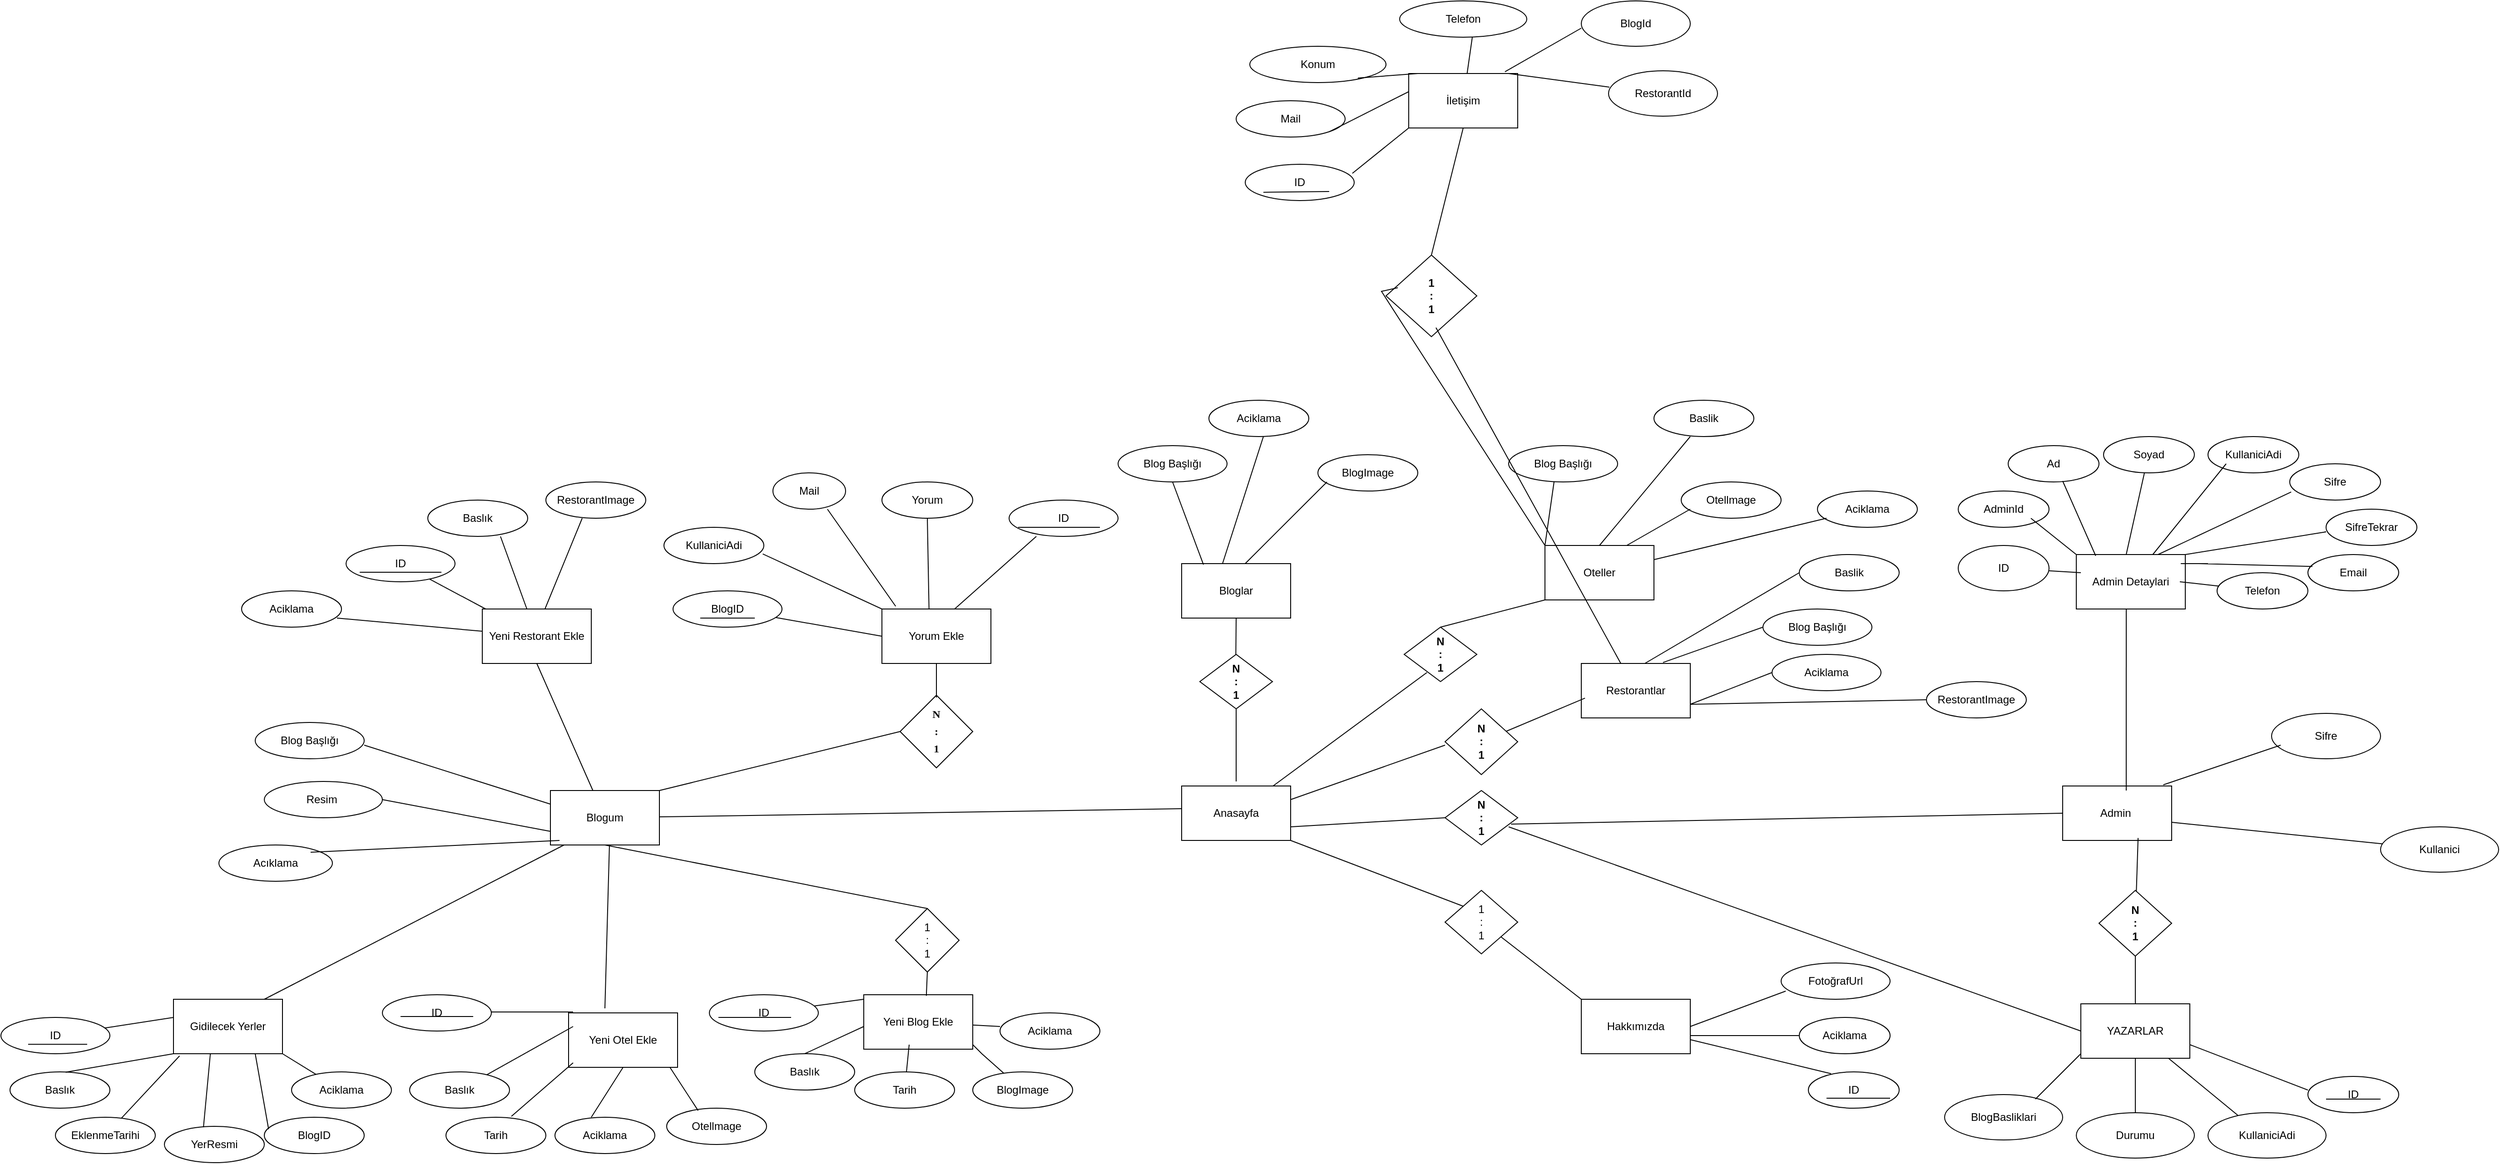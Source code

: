 <mxfile version="26.2.12">
  <diagram name="Sayfa -1" id="IdhkXDMyeTe5kVPvRwIX">
    <mxGraphModel dx="3834" dy="1612" grid="1" gridSize="10" guides="1" tooltips="1" connect="1" arrows="1" fold="1" page="1" pageScale="1" pageWidth="1169" pageHeight="827" math="0" shadow="0">
      <root>
        <mxCell id="0" />
        <mxCell id="1" parent="0" />
        <mxCell id="m_xGNnF6uDj1g4Gdo5ad-1" value="Admin&amp;nbsp;" style="rounded=0;whiteSpace=wrap;html=1;" parent="1" vertex="1">
          <mxGeometry x="710" y="325" width="120" height="60" as="geometry" />
        </mxCell>
        <mxCell id="m_xGNnF6uDj1g4Gdo5ad-2" value="Yorum Ekle" style="rounded=0;whiteSpace=wrap;html=1;" parent="1" vertex="1">
          <mxGeometry x="-590" y="130" width="120" height="60" as="geometry" />
        </mxCell>
        <mxCell id="m_xGNnF6uDj1g4Gdo5ad-3" value="Bloglar" style="rounded=0;whiteSpace=wrap;html=1;" parent="1" vertex="1">
          <mxGeometry x="-260" y="80" width="120" height="60" as="geometry" />
        </mxCell>
        <mxCell id="m_xGNnF6uDj1g4Gdo5ad-20" value="" style="rhombus;whiteSpace=wrap;html=1;" parent="1" vertex="1">
          <mxGeometry x="-570" y="225" width="80" height="80" as="geometry" />
        </mxCell>
        <mxCell id="m_xGNnF6uDj1g4Gdo5ad-26" value="Yeni Blog Ekle" style="rounded=0;whiteSpace=wrap;html=1;" parent="1" vertex="1">
          <mxGeometry x="-610" y="555" width="120" height="60" as="geometry" />
        </mxCell>
        <mxCell id="m_xGNnF6uDj1g4Gdo5ad-29" value="Blog Başlığı" style="ellipse;whiteSpace=wrap;html=1;" parent="1" vertex="1">
          <mxGeometry x="-1280" y="255" width="120" height="40" as="geometry" />
        </mxCell>
        <mxCell id="m_xGNnF6uDj1g4Gdo5ad-31" value="Acıklama" style="ellipse;whiteSpace=wrap;html=1;" parent="1" vertex="1">
          <mxGeometry x="-1320" y="390" width="125" height="40" as="geometry" />
        </mxCell>
        <mxCell id="m_xGNnF6uDj1g4Gdo5ad-33" value="Resim&amp;nbsp;" style="ellipse;whiteSpace=wrap;html=1;" parent="1" vertex="1">
          <mxGeometry x="-1270" y="320" width="130" height="40" as="geometry" />
        </mxCell>
        <mxCell id="0UvnZyFb8oUxnmahLqyt-3" value="" style="endArrow=none;html=1;rounded=0;exitX=1;exitY=0.5;exitDx=0;exitDy=0;entryX=0;entryY=0.75;entryDx=0;entryDy=0;" parent="1" source="m_xGNnF6uDj1g4Gdo5ad-33" target="m_xGNnF6uDj1g4Gdo5ad-7" edge="1">
          <mxGeometry width="50" height="50" relative="1" as="geometry">
            <mxPoint x="-530" y="460" as="sourcePoint" />
            <mxPoint x="-480" y="410" as="targetPoint" />
          </mxGeometry>
        </mxCell>
        <mxCell id="wYC-VRTO9Pugz2cMBFK1-7" value="" style="endArrow=none;html=1;rounded=0;entryX=0;entryY=0;entryDx=0;entryDy=0;" parent="1" target="m_xGNnF6uDj1g4Gdo5ad-15" edge="1">
          <mxGeometry width="50" height="50" relative="1" as="geometry">
            <mxPoint x="90" y="490" as="sourcePoint" />
            <mxPoint x="10" y="350" as="targetPoint" />
          </mxGeometry>
        </mxCell>
        <mxCell id="wYC-VRTO9Pugz2cMBFK1-18" value="&lt;div style=&quot;line-height: 160%;&quot;&gt;&lt;b&gt;N&lt;/b&gt;&lt;div&gt;&lt;b&gt;:&lt;/b&gt;&lt;/div&gt;&lt;div&gt;&lt;b&gt;1&lt;/b&gt;&lt;/div&gt;&lt;/div&gt;" style="text;strokeColor=none;align=center;fillColor=none;html=1;verticalAlign=middle;whiteSpace=wrap;rounded=0;fontFamily=Times New Roman;" parent="1" vertex="1">
          <mxGeometry x="-565" y="227.5" width="70" height="75" as="geometry" />
        </mxCell>
        <mxCell id="wYC-VRTO9Pugz2cMBFK1-25" value="Aciklama" style="ellipse;whiteSpace=wrap;html=1;" parent="1" vertex="1">
          <mxGeometry x="420" y="580" width="100" height="40" as="geometry" />
        </mxCell>
        <mxCell id="wYC-VRTO9Pugz2cMBFK1-26" value="FotoğrafUrl" style="ellipse;whiteSpace=wrap;html=1;" parent="1" vertex="1">
          <mxGeometry x="400" y="520" width="120" height="40" as="geometry" />
        </mxCell>
        <mxCell id="wYC-VRTO9Pugz2cMBFK1-27" value="" style="endArrow=none;html=1;rounded=0;exitX=1;exitY=0.5;exitDx=0;exitDy=0;entryX=0.042;entryY=0.775;entryDx=0;entryDy=0;entryPerimeter=0;" parent="1" source="m_xGNnF6uDj1g4Gdo5ad-15" target="wYC-VRTO9Pugz2cMBFK1-26" edge="1">
          <mxGeometry width="50" height="50" relative="1" as="geometry">
            <mxPoint x="295" y="600" as="sourcePoint" />
            <mxPoint x="330" y="560" as="targetPoint" />
          </mxGeometry>
        </mxCell>
        <mxCell id="wYC-VRTO9Pugz2cMBFK1-30" value="KullaniciAdi" style="ellipse;whiteSpace=wrap;html=1;" parent="1" vertex="1">
          <mxGeometry x="-830" y="40" width="110" height="40" as="geometry" />
        </mxCell>
        <mxCell id="wYC-VRTO9Pugz2cMBFK1-31" value="Mail" style="ellipse;whiteSpace=wrap;html=1;" parent="1" vertex="1">
          <mxGeometry x="-710" y="-20" width="80" height="40" as="geometry" />
        </mxCell>
        <mxCell id="wYC-VRTO9Pugz2cMBFK1-32" value="Yorum" style="ellipse;whiteSpace=wrap;html=1;" parent="1" vertex="1">
          <mxGeometry x="-590" y="-10" width="100" height="40" as="geometry" />
        </mxCell>
        <mxCell id="wYC-VRTO9Pugz2cMBFK1-37" value="BlogID" style="ellipse;whiteSpace=wrap;html=1;" parent="1" vertex="1">
          <mxGeometry x="-820" y="110" width="120" height="40" as="geometry" />
        </mxCell>
        <mxCell id="wYC-VRTO9Pugz2cMBFK1-42" value="ID" style="ellipse;whiteSpace=wrap;html=1;" parent="1" vertex="1">
          <mxGeometry x="430" y="640" width="100" height="40" as="geometry" />
        </mxCell>
        <mxCell id="wYC-VRTO9Pugz2cMBFK1-44" value="" style="endArrow=none;html=1;rounded=0;exitX=0.25;exitY=0.05;exitDx=0;exitDy=0;exitPerimeter=0;" parent="1" source="m_xGNnF6uDj1g4Gdo5ad-15" edge="1">
          <mxGeometry width="50" height="50" relative="1" as="geometry">
            <mxPoint x="200" y="660" as="sourcePoint" />
            <mxPoint x="250" y="610" as="targetPoint" />
          </mxGeometry>
        </mxCell>
        <mxCell id="wYC-VRTO9Pugz2cMBFK1-45" value="" style="endArrow=none;html=1;rounded=0;" parent="1" source="wYC-VRTO9Pugz2cMBFK1-25" edge="1">
          <mxGeometry width="50" height="50" relative="1" as="geometry">
            <mxPoint x="220" y="660" as="sourcePoint" />
            <mxPoint x="260" y="600" as="targetPoint" />
            <Array as="points">
              <mxPoint x="260" y="600" />
              <mxPoint x="250" y="600" />
            </Array>
          </mxGeometry>
        </mxCell>
        <mxCell id="wYC-VRTO9Pugz2cMBFK1-47" value="" style="endArrow=none;html=1;rounded=0;" parent="1" edge="1">
          <mxGeometry width="50" height="50" relative="1" as="geometry">
            <mxPoint x="450" y="669" as="sourcePoint" />
            <mxPoint x="450" y="669" as="targetPoint" />
            <Array as="points">
              <mxPoint x="520" y="669" />
            </Array>
          </mxGeometry>
        </mxCell>
        <mxCell id="wYC-VRTO9Pugz2cMBFK1-56" value="Mail" style="ellipse;whiteSpace=wrap;html=1;" parent="1" vertex="1">
          <mxGeometry x="-200" y="-430" width="120" height="40" as="geometry" />
        </mxCell>
        <mxCell id="wYC-VRTO9Pugz2cMBFK1-57" value="Konum" style="ellipse;whiteSpace=wrap;html=1;" parent="1" vertex="1">
          <mxGeometry x="-185" y="-490" width="150" height="40" as="geometry" />
        </mxCell>
        <mxCell id="wYC-VRTO9Pugz2cMBFK1-58" value="Telefon" style="ellipse;whiteSpace=wrap;html=1;" parent="1" vertex="1">
          <mxGeometry x="-20" y="-540" width="140" height="40" as="geometry" />
        </mxCell>
        <mxCell id="wYC-VRTO9Pugz2cMBFK1-61" value="" style="endArrow=none;html=1;rounded=0;exitX=0.25;exitY=0.05;exitDx=0;exitDy=0;exitPerimeter=0;" parent="1" source="wYC-VRTO9Pugz2cMBFK1-42" target="m_xGNnF6uDj1g4Gdo5ad-15" edge="1">
          <mxGeometry width="50" height="50" relative="1" as="geometry">
            <mxPoint x="455" y="642" as="sourcePoint" />
            <mxPoint x="250" y="610" as="targetPoint" />
          </mxGeometry>
        </mxCell>
        <mxCell id="m_xGNnF6uDj1g4Gdo5ad-15" value="Hakkımızda" style="rounded=0;whiteSpace=wrap;html=1;" parent="1" vertex="1">
          <mxGeometry x="180" y="560" width="120" height="60" as="geometry" />
        </mxCell>
        <mxCell id="wYC-VRTO9Pugz2cMBFK1-62" value="ID" style="ellipse;whiteSpace=wrap;html=1;" parent="1" vertex="1">
          <mxGeometry x="-190" y="-360" width="120" height="40" as="geometry" />
        </mxCell>
        <mxCell id="wYC-VRTO9Pugz2cMBFK1-69" value="" style="endArrow=none;html=1;rounded=0;exitX=0.25;exitY=0.875;exitDx=0;exitDy=0;exitPerimeter=0;entryX=1;entryY=1;entryDx=0;entryDy=0;" parent="1" edge="1">
          <mxGeometry width="50" height="50" relative="1" as="geometry">
            <mxPoint x="-170" y="-329.14" as="sourcePoint" />
            <mxPoint x="-97.574" y="-329.998" as="targetPoint" />
          </mxGeometry>
        </mxCell>
        <mxCell id="wYC-VRTO9Pugz2cMBFK1-70" value="Baslık" style="ellipse;whiteSpace=wrap;html=1;" parent="1" vertex="1">
          <mxGeometry x="-730" y="620" width="110" height="40" as="geometry" />
        </mxCell>
        <mxCell id="wYC-VRTO9Pugz2cMBFK1-71" value="Tarih" style="ellipse;whiteSpace=wrap;html=1;" parent="1" vertex="1">
          <mxGeometry x="-620" y="640" width="110" height="40" as="geometry" />
        </mxCell>
        <mxCell id="wYC-VRTO9Pugz2cMBFK1-72" value="Aciklama" style="ellipse;whiteSpace=wrap;html=1;" parent="1" vertex="1">
          <mxGeometry x="-460" y="575" width="110" height="40" as="geometry" />
        </mxCell>
        <mxCell id="wYC-VRTO9Pugz2cMBFK1-73" value="BlogImage" style="ellipse;whiteSpace=wrap;html=1;" parent="1" vertex="1">
          <mxGeometry x="-490" y="640" width="110" height="40" as="geometry" />
        </mxCell>
        <mxCell id="wYC-VRTO9Pugz2cMBFK1-74" value="" style="endArrow=none;html=1;rounded=0;exitX=0.5;exitY=0;exitDx=0;exitDy=0;" parent="1" source="wYC-VRTO9Pugz2cMBFK1-70" edge="1">
          <mxGeometry width="50" height="50" relative="1" as="geometry">
            <mxPoint x="-660" y="640" as="sourcePoint" />
            <mxPoint x="-610" y="590" as="targetPoint" />
          </mxGeometry>
        </mxCell>
        <mxCell id="wYC-VRTO9Pugz2cMBFK1-75" value="" style="endArrow=none;html=1;rounded=0;" parent="1" source="wYC-VRTO9Pugz2cMBFK1-71" edge="1">
          <mxGeometry width="50" height="50" relative="1" as="geometry">
            <mxPoint x="-610" y="660" as="sourcePoint" />
            <mxPoint x="-560" y="610" as="targetPoint" />
          </mxGeometry>
        </mxCell>
        <mxCell id="wYC-VRTO9Pugz2cMBFK1-77" value="" style="endArrow=none;html=1;rounded=0;" parent="1" source="m_xGNnF6uDj1g4Gdo5ad-26" edge="1">
          <mxGeometry width="50" height="50" relative="1" as="geometry">
            <mxPoint x="-510" y="640" as="sourcePoint" />
            <mxPoint x="-460" y="590" as="targetPoint" />
          </mxGeometry>
        </mxCell>
        <mxCell id="wYC-VRTO9Pugz2cMBFK1-78" value="" style="endArrow=none;html=1;rounded=0;" parent="1" source="wYC-VRTO9Pugz2cMBFK1-73" edge="1">
          <mxGeometry width="50" height="50" relative="1" as="geometry">
            <mxPoint x="-540" y="660" as="sourcePoint" />
            <mxPoint x="-490" y="610" as="targetPoint" />
            <Array as="points">
              <mxPoint x="-480" y="620" />
            </Array>
          </mxGeometry>
        </mxCell>
        <mxCell id="wYC-VRTO9Pugz2cMBFK1-87" value="Blog Başlığı" style="ellipse;whiteSpace=wrap;html=1;" parent="1" vertex="1">
          <mxGeometry x="-330" y="-50" width="120" height="40" as="geometry" />
        </mxCell>
        <mxCell id="PMrKWcJrfavF2UDrqhZ6-1" value="Kullanici" style="ellipse;whiteSpace=wrap;html=1;" parent="1" vertex="1">
          <mxGeometry x="1060" y="370" width="130" height="50" as="geometry" />
        </mxCell>
        <mxCell id="PMrKWcJrfavF2UDrqhZ6-8" value="Sifre" style="ellipse;whiteSpace=wrap;html=1;" parent="1" vertex="1">
          <mxGeometry x="940" y="245" width="120" height="50" as="geometry" />
        </mxCell>
        <mxCell id="PMrKWcJrfavF2UDrqhZ6-18" value="Oteller" style="rounded=0;whiteSpace=wrap;html=1;" parent="1" vertex="1">
          <mxGeometry x="140" y="60" width="120" height="60" as="geometry" />
        </mxCell>
        <mxCell id="PMrKWcJrfavF2UDrqhZ6-22" value="Blog Başlığı" style="ellipse;whiteSpace=wrap;html=1;" parent="1" vertex="1">
          <mxGeometry x="100" y="-50" width="120" height="40" as="geometry" />
        </mxCell>
        <mxCell id="PMrKWcJrfavF2UDrqhZ6-25" value="" style="endArrow=none;html=1;rounded=0;exitX=0;exitY=0;exitDx=0;exitDy=0;" parent="1" edge="1" source="PMrKWcJrfavF2UDrqhZ6-18">
          <mxGeometry width="50" height="50" relative="1" as="geometry">
            <mxPoint x="100" y="40" as="sourcePoint" />
            <mxPoint x="150" y="-10" as="targetPoint" />
          </mxGeometry>
        </mxCell>
        <mxCell id="m_xGNnF6uDj1g4Gdo5ad-7" value="Blogum" style="rounded=0;whiteSpace=wrap;html=1;" parent="1" vertex="1">
          <mxGeometry x="-955" y="330" width="120" height="60" as="geometry" />
        </mxCell>
        <mxCell id="iuH2yt4k7XliZFwzAzBD-3" value="" style="endArrow=none;html=1;rounded=0;exitX=0.25;exitY=0.75;exitDx=0;exitDy=0;exitPerimeter=0;entryX=0.75;entryY=0.75;entryDx=0;entryDy=0;entryPerimeter=0;" parent="1" source="wYC-VRTO9Pugz2cMBFK1-37" target="wYC-VRTO9Pugz2cMBFK1-37" edge="1">
          <mxGeometry width="50" height="50" relative="1" as="geometry">
            <mxPoint x="-600" y="210" as="sourcePoint" />
            <mxPoint x="-550" y="160" as="targetPoint" />
          </mxGeometry>
        </mxCell>
        <mxCell id="iuH2yt4k7XliZFwzAzBD-10" value="" style="endArrow=none;html=1;rounded=0;" parent="1" source="wYC-VRTO9Pugz2cMBFK1-37" edge="1">
          <mxGeometry width="50" height="50" relative="1" as="geometry">
            <mxPoint x="-640" y="210" as="sourcePoint" />
            <mxPoint x="-590" y="160" as="targetPoint" />
          </mxGeometry>
        </mxCell>
        <mxCell id="iuH2yt4k7XliZFwzAzBD-11" value="" style="endArrow=none;html=1;rounded=0;exitX=0.989;exitY=0.733;exitDx=0;exitDy=0;exitPerimeter=0;" parent="1" source="wYC-VRTO9Pugz2cMBFK1-30" edge="1">
          <mxGeometry width="50" height="50" relative="1" as="geometry">
            <mxPoint x="-640" y="180" as="sourcePoint" />
            <mxPoint x="-590" y="130" as="targetPoint" />
          </mxGeometry>
        </mxCell>
        <mxCell id="iuH2yt4k7XliZFwzAzBD-12" value="" style="endArrow=none;html=1;rounded=0;exitX=0.432;exitY=-0.008;exitDx=0;exitDy=0;exitPerimeter=0;" parent="1" source="m_xGNnF6uDj1g4Gdo5ad-2" edge="1">
          <mxGeometry width="50" height="50" relative="1" as="geometry">
            <mxPoint x="-590" y="80" as="sourcePoint" />
            <mxPoint x="-540" y="30" as="targetPoint" />
          </mxGeometry>
        </mxCell>
        <mxCell id="iuH2yt4k7XliZFwzAzBD-13" value="" style="endArrow=none;html=1;rounded=0;exitX=0.126;exitY=-0.05;exitDx=0;exitDy=0;exitPerimeter=0;" parent="1" source="m_xGNnF6uDj1g4Gdo5ad-2" edge="1">
          <mxGeometry width="50" height="50" relative="1" as="geometry">
            <mxPoint x="-700" y="70" as="sourcePoint" />
            <mxPoint x="-650" y="20" as="targetPoint" />
          </mxGeometry>
        </mxCell>
        <mxCell id="iuH2yt4k7XliZFwzAzBD-15" value="" style="endArrow=none;html=1;rounded=0;exitX=0.5;exitY=0;exitDx=0;exitDy=0;" parent="1" source="wYC-VRTO9Pugz2cMBFK1-18" edge="1">
          <mxGeometry width="50" height="50" relative="1" as="geometry">
            <mxPoint x="-580" y="240" as="sourcePoint" />
            <mxPoint x="-530" y="190" as="targetPoint" />
          </mxGeometry>
        </mxCell>
        <mxCell id="iuH2yt4k7XliZFwzAzBD-23" value="&lt;b&gt;N&lt;/b&gt;&lt;div&gt;&lt;b&gt;:&lt;/b&gt;&lt;/div&gt;&lt;div&gt;&lt;b&gt;1&lt;/b&gt;&lt;/div&gt;" style="rhombus;whiteSpace=wrap;html=1;direction=west;" parent="1" vertex="1">
          <mxGeometry x="-15" y="150" width="80" height="60" as="geometry" />
        </mxCell>
        <mxCell id="iuH2yt4k7XliZFwzAzBD-24" value="" style="endArrow=none;html=1;rounded=0;exitX=0.5;exitY=1;exitDx=0;exitDy=0;" parent="1" source="iuH2yt4k7XliZFwzAzBD-23" edge="1">
          <mxGeometry width="50" height="50" relative="1" as="geometry">
            <mxPoint x="90" y="170" as="sourcePoint" />
            <mxPoint x="140" y="120" as="targetPoint" />
          </mxGeometry>
        </mxCell>
        <mxCell id="iuH2yt4k7XliZFwzAzBD-25" value="" style="endArrow=none;html=1;rounded=0;" parent="1" edge="1">
          <mxGeometry width="50" height="50" relative="1" as="geometry">
            <mxPoint x="-200.34" y="180" as="sourcePoint" />
            <mxPoint x="-200" y="140" as="targetPoint" />
          </mxGeometry>
        </mxCell>
        <mxCell id="iuH2yt4k7XliZFwzAzBD-26" value="&lt;b&gt;N&lt;/b&gt;&lt;div&gt;&lt;b&gt;:&lt;/b&gt;&lt;/div&gt;&lt;div&gt;&lt;b&gt;1&lt;/b&gt;&lt;/div&gt;" style="rhombus;whiteSpace=wrap;html=1;direction=west;" parent="1" vertex="1">
          <mxGeometry x="-240" y="180" width="80" height="60" as="geometry" />
        </mxCell>
        <mxCell id="iuH2yt4k7XliZFwzAzBD-28" value="1&lt;div&gt;:&lt;/div&gt;&lt;div&gt;1&lt;/div&gt;" style="rhombus;whiteSpace=wrap;html=1;" parent="1" vertex="1">
          <mxGeometry x="-575" y="460" width="70" height="70" as="geometry" />
        </mxCell>
        <mxCell id="iuH2yt4k7XliZFwzAzBD-29" value="" style="endArrow=none;html=1;rounded=0;exitX=0.5;exitY=0;exitDx=0;exitDy=0;entryX=0.5;entryY=1;entryDx=0;entryDy=0;" parent="1" source="iuH2yt4k7XliZFwzAzBD-28" target="m_xGNnF6uDj1g4Gdo5ad-7" edge="1">
          <mxGeometry width="50" height="50" relative="1" as="geometry">
            <mxPoint x="-580" y="480" as="sourcePoint" />
            <mxPoint x="-530" y="430" as="targetPoint" />
          </mxGeometry>
        </mxCell>
        <mxCell id="iuH2yt4k7XliZFwzAzBD-30" value="" style="endArrow=none;html=1;rounded=0;exitX=0.574;exitY=0.02;exitDx=0;exitDy=0;exitPerimeter=0;" parent="1" source="m_xGNnF6uDj1g4Gdo5ad-26" edge="1">
          <mxGeometry width="50" height="50" relative="1" as="geometry">
            <mxPoint x="-590" y="580" as="sourcePoint" />
            <mxPoint x="-540" y="530" as="targetPoint" />
          </mxGeometry>
        </mxCell>
        <mxCell id="iuH2yt4k7XliZFwzAzBD-34" value="1&lt;div&gt;:&lt;/div&gt;&lt;div&gt;1&lt;/div&gt;" style="rhombus;whiteSpace=wrap;html=1;" parent="1" vertex="1">
          <mxGeometry x="30" y="440" width="80" height="70" as="geometry" />
        </mxCell>
        <mxCell id="iuH2yt4k7XliZFwzAzBD-35" value="&lt;b&gt;N&lt;/b&gt;&lt;div&gt;&lt;b&gt;:&lt;/b&gt;&lt;/div&gt;&lt;div&gt;&lt;b&gt;1&lt;/b&gt;&lt;/div&gt;" style="rhombus;whiteSpace=wrap;html=1;direction=west;" parent="1" vertex="1">
          <mxGeometry x="30" y="330" width="80" height="60" as="geometry" />
        </mxCell>
        <mxCell id="iuH2yt4k7XliZFwzAzBD-36" value="" style="endArrow=none;html=1;rounded=0;exitX=0.092;exitY=0.383;exitDx=0;exitDy=0;exitPerimeter=0;entryX=0;entryY=0.5;entryDx=0;entryDy=0;" parent="1" source="iuH2yt4k7XliZFwzAzBD-35" target="m_xGNnF6uDj1g4Gdo5ad-1" edge="1">
          <mxGeometry width="50" height="50" relative="1" as="geometry">
            <mxPoint x="130" y="410" as="sourcePoint" />
            <mxPoint x="180" y="360" as="targetPoint" />
          </mxGeometry>
        </mxCell>
        <mxCell id="iuH2yt4k7XliZFwzAzBD-38" value="Restorantlar" style="rounded=0;whiteSpace=wrap;html=1;" parent="1" vertex="1">
          <mxGeometry x="180" y="190" width="120" height="60" as="geometry" />
        </mxCell>
        <mxCell id="iuH2yt4k7XliZFwzAzBD-39" value="&lt;b&gt;N&lt;/b&gt;&lt;div&gt;&lt;b&gt;:&lt;/b&gt;&lt;/div&gt;&lt;div&gt;&lt;b&gt;1&lt;/b&gt;&lt;/div&gt;" style="rhombus;whiteSpace=wrap;html=1;direction=west;" parent="1" vertex="1">
          <mxGeometry x="30" y="240" width="80" height="72.5" as="geometry" />
        </mxCell>
        <mxCell id="iuH2yt4k7XliZFwzAzBD-40" value="" style="endArrow=none;html=1;rounded=0;entryX=0.034;entryY=0.636;entryDx=0;entryDy=0;entryPerimeter=0;" parent="1" source="iuH2yt4k7XliZFwzAzBD-39" target="iuH2yt4k7XliZFwzAzBD-38" edge="1">
          <mxGeometry width="50" height="50" relative="1" as="geometry">
            <mxPoint x="113" y="377" as="sourcePoint" />
            <mxPoint x="200" y="440" as="targetPoint" />
            <Array as="points" />
          </mxGeometry>
        </mxCell>
        <mxCell id="iuH2yt4k7XliZFwzAzBD-41" value="" style="ellipse;whiteSpace=wrap;html=1;" parent="1" vertex="1">
          <mxGeometry x="390" y="180" width="120" height="40" as="geometry" />
        </mxCell>
        <mxCell id="iuH2yt4k7XliZFwzAzBD-42" value="" style="endArrow=none;html=1;rounded=0;exitX=1;exitY=0.75;exitDx=0;exitDy=0;entryX=0;entryY=0.5;entryDx=0;entryDy=0;" parent="1" source="iuH2yt4k7XliZFwzAzBD-38" target="iuH2yt4k7XliZFwzAzBD-41" edge="1">
          <mxGeometry width="50" height="50" relative="1" as="geometry">
            <mxPoint x="330" y="250" as="sourcePoint" />
            <mxPoint x="380" y="200" as="targetPoint" />
          </mxGeometry>
        </mxCell>
        <mxCell id="iuH2yt4k7XliZFwzAzBD-46" value="" style="endArrow=none;html=1;rounded=0;entryX=0;entryY=0.5;entryDx=0;entryDy=0;" parent="1" target="iuH2yt4k7XliZFwzAzBD-47" edge="1">
          <mxGeometry width="50" height="50" relative="1" as="geometry">
            <mxPoint x="270" y="188.95" as="sourcePoint" />
            <mxPoint x="350" y="188.95" as="targetPoint" />
          </mxGeometry>
        </mxCell>
        <mxCell id="iuH2yt4k7XliZFwzAzBD-47" value="Blog Başlığı" style="ellipse;whiteSpace=wrap;html=1;" parent="1" vertex="1">
          <mxGeometry x="380" y="130" width="120" height="40" as="geometry" />
        </mxCell>
        <mxCell id="iuH2yt4k7XliZFwzAzBD-50" value="Anasayfa" style="rounded=0;whiteSpace=wrap;html=1;" parent="1" vertex="1">
          <mxGeometry x="-260" y="325" width="120" height="60" as="geometry" />
        </mxCell>
        <mxCell id="iuH2yt4k7XliZFwzAzBD-51" value="" style="endArrow=none;html=1;rounded=0;" parent="1" edge="1">
          <mxGeometry width="50" height="50" relative="1" as="geometry">
            <mxPoint x="-200" y="320" as="sourcePoint" />
            <mxPoint x="-200" y="240" as="targetPoint" />
          </mxGeometry>
        </mxCell>
        <mxCell id="iuH2yt4k7XliZFwzAzBD-52" value="" style="endArrow=none;html=1;rounded=0;" parent="1" source="iuH2yt4k7XliZFwzAzBD-50" edge="1">
          <mxGeometry width="50" height="50" relative="1" as="geometry">
            <mxPoint x="-40" y="250" as="sourcePoint" />
            <mxPoint x="10" y="200" as="targetPoint" />
          </mxGeometry>
        </mxCell>
        <mxCell id="iuH2yt4k7XliZFwzAzBD-53" value="" style="endArrow=none;html=1;rounded=0;exitX=1;exitY=0.25;exitDx=0;exitDy=0;" parent="1" source="iuH2yt4k7XliZFwzAzBD-50" edge="1">
          <mxGeometry width="50" height="50" relative="1" as="geometry">
            <mxPoint x="-20" y="330" as="sourcePoint" />
            <mxPoint x="30" y="280" as="targetPoint" />
          </mxGeometry>
        </mxCell>
        <mxCell id="iuH2yt4k7XliZFwzAzBD-54" value="" style="endArrow=none;html=1;rounded=0;exitX=1;exitY=0.75;exitDx=0;exitDy=0;" parent="1" source="iuH2yt4k7XliZFwzAzBD-50" edge="1">
          <mxGeometry width="50" height="50" relative="1" as="geometry">
            <mxPoint x="-20" y="410" as="sourcePoint" />
            <mxPoint x="30" y="360" as="targetPoint" />
          </mxGeometry>
        </mxCell>
        <mxCell id="iuH2yt4k7XliZFwzAzBD-56" value="" style="endArrow=none;html=1;rounded=0;exitX=1;exitY=1;exitDx=0;exitDy=0;entryX=0;entryY=0;entryDx=0;entryDy=0;" parent="1" source="iuH2yt4k7XliZFwzAzBD-50" target="iuH2yt4k7XliZFwzAzBD-34" edge="1">
          <mxGeometry width="50" height="50" relative="1" as="geometry">
            <mxPoint y="500" as="sourcePoint" />
            <mxPoint x="50" y="450" as="targetPoint" />
          </mxGeometry>
        </mxCell>
        <mxCell id="iDkae5aUatFgEOiGbY2R-1" value="" style="endArrow=none;html=1;rounded=0;entryX=0.75;entryY=1;entryDx=0;entryDy=0;" edge="1" parent="1" target="m_xGNnF6uDj1g4Gdo5ad-7">
          <mxGeometry width="50" height="50" relative="1" as="geometry">
            <mxPoint x="-895" y="570" as="sourcePoint" />
            <mxPoint x="-900" y="390" as="targetPoint" />
            <Array as="points">
              <mxPoint x="-890" y="390" />
            </Array>
          </mxGeometry>
        </mxCell>
        <mxCell id="iDkae5aUatFgEOiGbY2R-2" value="Yeni Otel Ekle" style="rounded=0;whiteSpace=wrap;html=1;" vertex="1" parent="1">
          <mxGeometry x="-935" y="575" width="120" height="60" as="geometry" />
        </mxCell>
        <mxCell id="iDkae5aUatFgEOiGbY2R-3" value="Baslık" style="ellipse;whiteSpace=wrap;html=1;" vertex="1" parent="1">
          <mxGeometry x="-1110" y="640" width="110" height="40" as="geometry" />
        </mxCell>
        <mxCell id="iDkae5aUatFgEOiGbY2R-4" value="Aciklama" style="ellipse;whiteSpace=wrap;html=1;" vertex="1" parent="1">
          <mxGeometry x="-950" y="690" width="110" height="40" as="geometry" />
        </mxCell>
        <mxCell id="iDkae5aUatFgEOiGbY2R-5" value="Tarih" style="ellipse;whiteSpace=wrap;html=1;" vertex="1" parent="1">
          <mxGeometry x="-1070" y="690" width="110" height="40" as="geometry" />
        </mxCell>
        <mxCell id="iDkae5aUatFgEOiGbY2R-6" value="Otellmage" style="ellipse;whiteSpace=wrap;html=1;" vertex="1" parent="1">
          <mxGeometry x="-827" y="680" width="110" height="40" as="geometry" />
        </mxCell>
        <mxCell id="iDkae5aUatFgEOiGbY2R-8" value="" style="endArrow=none;html=1;rounded=0;" edge="1" parent="1" source="iDkae5aUatFgEOiGbY2R-3">
          <mxGeometry width="50" height="50" relative="1" as="geometry">
            <mxPoint x="-980" y="640" as="sourcePoint" />
            <mxPoint x="-930" y="590" as="targetPoint" />
          </mxGeometry>
        </mxCell>
        <mxCell id="iDkae5aUatFgEOiGbY2R-9" value="" style="endArrow=none;html=1;rounded=0;exitX=0.655;exitY=-0.025;exitDx=0;exitDy=0;exitPerimeter=0;" edge="1" parent="1" source="iDkae5aUatFgEOiGbY2R-5">
          <mxGeometry width="50" height="50" relative="1" as="geometry">
            <mxPoint x="-980" y="680" as="sourcePoint" />
            <mxPoint x="-930" y="630" as="targetPoint" />
          </mxGeometry>
        </mxCell>
        <mxCell id="iDkae5aUatFgEOiGbY2R-10" value="" style="endArrow=none;html=1;rounded=0;entryX=0.5;entryY=1;entryDx=0;entryDy=0;" edge="1" parent="1" target="iDkae5aUatFgEOiGbY2R-2">
          <mxGeometry width="50" height="50" relative="1" as="geometry">
            <mxPoint x="-910" y="690" as="sourcePoint" />
            <mxPoint x="-860" y="640" as="targetPoint" />
          </mxGeometry>
        </mxCell>
        <mxCell id="iDkae5aUatFgEOiGbY2R-12" value="" style="endArrow=none;html=1;rounded=0;exitX=0.315;exitY=0.067;exitDx=0;exitDy=0;exitPerimeter=0;entryX=0.928;entryY=0.994;entryDx=0;entryDy=0;entryPerimeter=0;" edge="1" parent="1" source="iDkae5aUatFgEOiGbY2R-6" target="iDkae5aUatFgEOiGbY2R-2">
          <mxGeometry width="50" height="50" relative="1" as="geometry">
            <mxPoint x="-860" y="680" as="sourcePoint" />
            <mxPoint x="-810" y="630" as="targetPoint" />
          </mxGeometry>
        </mxCell>
        <mxCell id="iDkae5aUatFgEOiGbY2R-13" value="ID" style="ellipse;whiteSpace=wrap;html=1;" vertex="1" parent="1">
          <mxGeometry x="-780" y="555" width="120" height="40" as="geometry" />
        </mxCell>
        <mxCell id="iDkae5aUatFgEOiGbY2R-14" value="" style="endArrow=none;html=1;rounded=0;" edge="1" parent="1" source="iDkae5aUatFgEOiGbY2R-13">
          <mxGeometry width="50" height="50" relative="1" as="geometry">
            <mxPoint x="-660" y="610" as="sourcePoint" />
            <mxPoint x="-610" y="560" as="targetPoint" />
          </mxGeometry>
        </mxCell>
        <mxCell id="iDkae5aUatFgEOiGbY2R-15" value="" style="endArrow=none;html=1;rounded=0;" edge="1" parent="1">
          <mxGeometry width="50" height="50" relative="1" as="geometry">
            <mxPoint x="-770" y="580" as="sourcePoint" />
            <mxPoint x="-690" y="580" as="targetPoint" />
            <Array as="points">
              <mxPoint x="-750" y="580" />
            </Array>
          </mxGeometry>
        </mxCell>
        <mxCell id="iDkae5aUatFgEOiGbY2R-16" value="ID" style="ellipse;whiteSpace=wrap;html=1;" vertex="1" parent="1">
          <mxGeometry x="-1140" y="555" width="120" height="40" as="geometry" />
        </mxCell>
        <mxCell id="iDkae5aUatFgEOiGbY2R-17" value="" style="endArrow=none;html=1;rounded=0;" edge="1" parent="1">
          <mxGeometry width="50" height="50" relative="1" as="geometry">
            <mxPoint x="-1120" y="579" as="sourcePoint" />
            <mxPoint x="-1040" y="579" as="targetPoint" />
            <Array as="points">
              <mxPoint x="-1070" y="579" />
            </Array>
          </mxGeometry>
        </mxCell>
        <mxCell id="iDkae5aUatFgEOiGbY2R-19" value="" style="endArrow=none;html=1;rounded=0;" edge="1" parent="1">
          <mxGeometry width="50" height="50" relative="1" as="geometry">
            <mxPoint x="-1020" y="574" as="sourcePoint" />
            <mxPoint x="-930" y="574" as="targetPoint" />
            <Array as="points">
              <mxPoint x="-1000" y="574" />
            </Array>
          </mxGeometry>
        </mxCell>
        <mxCell id="iDkae5aUatFgEOiGbY2R-21" value="ID" style="ellipse;whiteSpace=wrap;html=1;" vertex="1" parent="1">
          <mxGeometry x="-450" y="10" width="120" height="40" as="geometry" />
        </mxCell>
        <mxCell id="iDkae5aUatFgEOiGbY2R-22" value="" style="endArrow=none;html=1;rounded=0;" edge="1" parent="1">
          <mxGeometry width="50" height="50" relative="1" as="geometry">
            <mxPoint x="-440" y="40" as="sourcePoint" />
            <mxPoint x="-350" y="40" as="targetPoint" />
          </mxGeometry>
        </mxCell>
        <mxCell id="iDkae5aUatFgEOiGbY2R-23" value="" style="endArrow=none;html=1;rounded=0;exitX=0.667;exitY=0;exitDx=0;exitDy=0;exitPerimeter=0;" edge="1" parent="1" source="m_xGNnF6uDj1g4Gdo5ad-2">
          <mxGeometry width="50" height="50" relative="1" as="geometry">
            <mxPoint x="-470" y="100" as="sourcePoint" />
            <mxPoint x="-420" y="50" as="targetPoint" />
          </mxGeometry>
        </mxCell>
        <mxCell id="iDkae5aUatFgEOiGbY2R-24" value="BlogImage" style="ellipse;whiteSpace=wrap;html=1;" vertex="1" parent="1">
          <mxGeometry x="-110" y="-40" width="110" height="40" as="geometry" />
        </mxCell>
        <mxCell id="iDkae5aUatFgEOiGbY2R-25" value="Aciklama" style="ellipse;whiteSpace=wrap;html=1;" vertex="1" parent="1">
          <mxGeometry x="-230" y="-100" width="110" height="40" as="geometry" />
        </mxCell>
        <mxCell id="iDkae5aUatFgEOiGbY2R-26" value="" style="endArrow=none;html=1;rounded=0;exitX=0.2;exitY=0.017;exitDx=0;exitDy=0;exitPerimeter=0;" edge="1" parent="1" source="m_xGNnF6uDj1g4Gdo5ad-3">
          <mxGeometry width="50" height="50" relative="1" as="geometry">
            <mxPoint x="-320" y="40" as="sourcePoint" />
            <mxPoint x="-270" y="-10" as="targetPoint" />
          </mxGeometry>
        </mxCell>
        <mxCell id="iDkae5aUatFgEOiGbY2R-27" value="" style="endArrow=none;html=1;rounded=0;exitX=0.583;exitY=0;exitDx=0;exitDy=0;exitPerimeter=0;" edge="1" parent="1" source="m_xGNnF6uDj1g4Gdo5ad-3">
          <mxGeometry width="50" height="50" relative="1" as="geometry">
            <mxPoint x="-150" y="40" as="sourcePoint" />
            <mxPoint x="-100" y="-10" as="targetPoint" />
          </mxGeometry>
        </mxCell>
        <mxCell id="iDkae5aUatFgEOiGbY2R-28" value="" style="endArrow=none;html=1;rounded=0;exitX=0.375;exitY=0;exitDx=0;exitDy=0;exitPerimeter=0;" edge="1" parent="1" source="m_xGNnF6uDj1g4Gdo5ad-3">
          <mxGeometry width="50" height="50" relative="1" as="geometry">
            <mxPoint x="-220" y="-10" as="sourcePoint" />
            <mxPoint x="-170" y="-60" as="targetPoint" />
          </mxGeometry>
        </mxCell>
        <mxCell id="iDkae5aUatFgEOiGbY2R-29" value="Otellmage" style="ellipse;whiteSpace=wrap;html=1;" vertex="1" parent="1">
          <mxGeometry x="290" y="-10" width="110" height="40" as="geometry" />
        </mxCell>
        <mxCell id="iDkae5aUatFgEOiGbY2R-30" value="Aciklama" style="ellipse;whiteSpace=wrap;html=1;" vertex="1" parent="1">
          <mxGeometry x="440" width="110" height="40" as="geometry" />
        </mxCell>
        <mxCell id="iDkae5aUatFgEOiGbY2R-31" value="Baslik" style="ellipse;whiteSpace=wrap;html=1;" vertex="1" parent="1">
          <mxGeometry x="260" y="-100" width="110" height="40" as="geometry" />
        </mxCell>
        <mxCell id="iDkae5aUatFgEOiGbY2R-32" value="" style="endArrow=none;html=1;rounded=0;exitX=0.5;exitY=0;exitDx=0;exitDy=0;" edge="1" parent="1" source="PMrKWcJrfavF2UDrqhZ6-18">
          <mxGeometry width="50" height="50" relative="1" as="geometry">
            <mxPoint x="250" y="-10" as="sourcePoint" />
            <mxPoint x="300" y="-60" as="targetPoint" />
          </mxGeometry>
        </mxCell>
        <mxCell id="iDkae5aUatFgEOiGbY2R-33" value="" style="endArrow=none;html=1;rounded=0;exitX=0.75;exitY=0;exitDx=0;exitDy=0;" edge="1" parent="1" source="PMrKWcJrfavF2UDrqhZ6-18">
          <mxGeometry width="50" height="50" relative="1" as="geometry">
            <mxPoint x="250" y="70" as="sourcePoint" />
            <mxPoint x="300" y="20" as="targetPoint" />
          </mxGeometry>
        </mxCell>
        <mxCell id="iDkae5aUatFgEOiGbY2R-34" value="" style="endArrow=none;html=1;rounded=0;" edge="1" parent="1" source="PMrKWcJrfavF2UDrqhZ6-18">
          <mxGeometry width="50" height="50" relative="1" as="geometry">
            <mxPoint x="400" y="80" as="sourcePoint" />
            <mxPoint x="450" y="30" as="targetPoint" />
          </mxGeometry>
        </mxCell>
        <mxCell id="iDkae5aUatFgEOiGbY2R-35" value="Aciklama" style="text;strokeColor=none;align=center;fillColor=none;html=1;verticalAlign=middle;whiteSpace=wrap;rounded=0;" vertex="1" parent="1">
          <mxGeometry x="420" y="185" width="60" height="30" as="geometry" />
        </mxCell>
        <mxCell id="iDkae5aUatFgEOiGbY2R-36" value="RestorantImage" style="ellipse;whiteSpace=wrap;html=1;" vertex="1" parent="1">
          <mxGeometry x="560" y="210" width="110" height="40" as="geometry" />
        </mxCell>
        <mxCell id="iDkae5aUatFgEOiGbY2R-37" value="Baslik" style="ellipse;whiteSpace=wrap;html=1;" vertex="1" parent="1">
          <mxGeometry x="420" y="70" width="110" height="40" as="geometry" />
        </mxCell>
        <mxCell id="iDkae5aUatFgEOiGbY2R-38" value="" style="endArrow=none;html=1;rounded=0;exitX=1;exitY=0.75;exitDx=0;exitDy=0;" edge="1" parent="1" source="iuH2yt4k7XliZFwzAzBD-38">
          <mxGeometry width="50" height="50" relative="1" as="geometry">
            <mxPoint x="510" y="280" as="sourcePoint" />
            <mxPoint x="560" y="230" as="targetPoint" />
          </mxGeometry>
        </mxCell>
        <mxCell id="iDkae5aUatFgEOiGbY2R-41" value="" style="endArrow=none;html=1;rounded=0;exitX=0.583;exitY=0;exitDx=0;exitDy=0;exitPerimeter=0;" edge="1" parent="1" source="iuH2yt4k7XliZFwzAzBD-38">
          <mxGeometry width="50" height="50" relative="1" as="geometry">
            <mxPoint x="370" y="140" as="sourcePoint" />
            <mxPoint x="420" y="90" as="targetPoint" />
          </mxGeometry>
        </mxCell>
        <mxCell id="iDkae5aUatFgEOiGbY2R-42" value="" style="endArrow=none;html=1;rounded=0;exitX=0;exitY=0.25;exitDx=0;exitDy=0;" edge="1" parent="1" source="m_xGNnF6uDj1g4Gdo5ad-7">
          <mxGeometry width="50" height="50" relative="1" as="geometry">
            <mxPoint x="-1210" y="330" as="sourcePoint" />
            <mxPoint x="-1160" y="280" as="targetPoint" />
          </mxGeometry>
        </mxCell>
        <mxCell id="iDkae5aUatFgEOiGbY2R-44" value="" style="endArrow=none;html=1;rounded=0;exitX=1;exitY=0;exitDx=0;exitDy=0;entryX=0;entryY=0.5;entryDx=0;entryDy=0;" edge="1" parent="1" source="m_xGNnF6uDj1g4Gdo5ad-7" target="m_xGNnF6uDj1g4Gdo5ad-20">
          <mxGeometry width="50" height="50" relative="1" as="geometry">
            <mxPoint x="-620" y="310" as="sourcePoint" />
            <mxPoint x="-570" y="260" as="targetPoint" />
          </mxGeometry>
        </mxCell>
        <mxCell id="iDkae5aUatFgEOiGbY2R-45" value="Yeni Restorant Ekle" style="rounded=0;whiteSpace=wrap;html=1;" vertex="1" parent="1">
          <mxGeometry x="-1030" y="130" width="120" height="60" as="geometry" />
        </mxCell>
        <mxCell id="iDkae5aUatFgEOiGbY2R-47" value="" style="endArrow=none;html=1;rounded=0;exitX=0.808;exitY=0.2;exitDx=0;exitDy=0;entryX=0;entryY=0.75;entryDx=0;entryDy=0;exitPerimeter=0;" edge="1" parent="1" source="m_xGNnF6uDj1g4Gdo5ad-31">
          <mxGeometry width="50" height="50" relative="1" as="geometry">
            <mxPoint x="-1130" y="350" as="sourcePoint" />
            <mxPoint x="-945" y="385" as="targetPoint" />
          </mxGeometry>
        </mxCell>
        <mxCell id="iDkae5aUatFgEOiGbY2R-48" value="" style="endArrow=none;html=1;rounded=0;" edge="1" parent="1" source="m_xGNnF6uDj1g4Gdo5ad-7">
          <mxGeometry width="50" height="50" relative="1" as="geometry">
            <mxPoint x="-1020" y="240" as="sourcePoint" />
            <mxPoint x="-970" y="190" as="targetPoint" />
          </mxGeometry>
        </mxCell>
        <mxCell id="iDkae5aUatFgEOiGbY2R-49" value="ID" style="ellipse;whiteSpace=wrap;html=1;" vertex="1" parent="1">
          <mxGeometry x="-1180" y="60" width="120" height="40" as="geometry" />
        </mxCell>
        <mxCell id="iDkae5aUatFgEOiGbY2R-50" value="Baslık" style="ellipse;whiteSpace=wrap;html=1;" vertex="1" parent="1">
          <mxGeometry x="-1090" y="10" width="110" height="40" as="geometry" />
        </mxCell>
        <mxCell id="iDkae5aUatFgEOiGbY2R-51" value="Aciklama" style="ellipse;whiteSpace=wrap;html=1;" vertex="1" parent="1">
          <mxGeometry x="-1295" y="110" width="110" height="40" as="geometry" />
        </mxCell>
        <mxCell id="iDkae5aUatFgEOiGbY2R-52" value="RestorantImage" style="ellipse;whiteSpace=wrap;html=1;" vertex="1" parent="1">
          <mxGeometry x="-960" y="-10" width="110" height="40" as="geometry" />
        </mxCell>
        <mxCell id="iDkae5aUatFgEOiGbY2R-53" value="" style="endArrow=none;html=1;rounded=0;" edge="1" parent="1">
          <mxGeometry width="50" height="50" relative="1" as="geometry">
            <mxPoint x="-1165" y="89.5" as="sourcePoint" />
            <mxPoint x="-1075" y="89.5" as="targetPoint" />
          </mxGeometry>
        </mxCell>
        <mxCell id="iDkae5aUatFgEOiGbY2R-54" value="" style="endArrow=none;html=1;rounded=0;" edge="1" parent="1" source="iDkae5aUatFgEOiGbY2R-45">
          <mxGeometry width="50" height="50" relative="1" as="geometry">
            <mxPoint x="-1240" y="190" as="sourcePoint" />
            <mxPoint x="-1190" y="140" as="targetPoint" />
          </mxGeometry>
        </mxCell>
        <mxCell id="iDkae5aUatFgEOiGbY2R-55" value="" style="endArrow=none;html=1;rounded=0;" edge="1" parent="1" source="iDkae5aUatFgEOiGbY2R-45" target="iDkae5aUatFgEOiGbY2R-49">
          <mxGeometry width="50" height="50" relative="1" as="geometry">
            <mxPoint x="-760" y="220" as="sourcePoint" />
            <mxPoint x="-710" y="170" as="targetPoint" />
          </mxGeometry>
        </mxCell>
        <mxCell id="iDkae5aUatFgEOiGbY2R-56" value="" style="endArrow=none;html=1;rounded=0;" edge="1" parent="1" source="iDkae5aUatFgEOiGbY2R-45">
          <mxGeometry width="50" height="50" relative="1" as="geometry">
            <mxPoint x="-1000" y="120" as="sourcePoint" />
            <mxPoint x="-1010" y="50" as="targetPoint" />
          </mxGeometry>
        </mxCell>
        <mxCell id="iDkae5aUatFgEOiGbY2R-57" value="" style="endArrow=none;html=1;rounded=0;exitX=0.575;exitY=0;exitDx=0;exitDy=0;exitPerimeter=0;" edge="1" parent="1" source="iDkae5aUatFgEOiGbY2R-45">
          <mxGeometry width="50" height="50" relative="1" as="geometry">
            <mxPoint x="-970" y="80" as="sourcePoint" />
            <mxPoint x="-920" y="30" as="targetPoint" />
          </mxGeometry>
        </mxCell>
        <mxCell id="iDkae5aUatFgEOiGbY2R-58" value="" style="endArrow=none;html=1;rounded=0;" edge="1" parent="1" source="m_xGNnF6uDj1g4Gdo5ad-7">
          <mxGeometry width="50" height="50" relative="1" as="geometry">
            <mxPoint x="-310" y="400" as="sourcePoint" />
            <mxPoint x="-260" y="350" as="targetPoint" />
          </mxGeometry>
        </mxCell>
        <mxCell id="iDkae5aUatFgEOiGbY2R-59" value="" style="endArrow=none;html=1;rounded=0;entryX=1;entryY=0.667;entryDx=0;entryDy=0;entryPerimeter=0;" edge="1" parent="1" source="PMrKWcJrfavF2UDrqhZ6-1" target="m_xGNnF6uDj1g4Gdo5ad-1">
          <mxGeometry width="50" height="50" relative="1" as="geometry">
            <mxPoint x="320" y="450" as="sourcePoint" />
            <mxPoint x="370" y="400" as="targetPoint" />
          </mxGeometry>
        </mxCell>
        <mxCell id="iDkae5aUatFgEOiGbY2R-65" value="" style="endArrow=none;html=1;rounded=0;exitX=0.923;exitY=-0.021;exitDx=0;exitDy=0;exitPerimeter=0;" edge="1" parent="1" source="m_xGNnF6uDj1g4Gdo5ad-1">
          <mxGeometry width="50" height="50" relative="1" as="geometry">
            <mxPoint x="900" y="330" as="sourcePoint" />
            <mxPoint x="950" y="280" as="targetPoint" />
          </mxGeometry>
        </mxCell>
        <mxCell id="iDkae5aUatFgEOiGbY2R-67" value="YAZARLAR" style="rounded=0;whiteSpace=wrap;html=1;" vertex="1" parent="1">
          <mxGeometry x="730" y="565" width="120" height="60" as="geometry" />
        </mxCell>
        <mxCell id="iDkae5aUatFgEOiGbY2R-69" value="" style="endArrow=none;html=1;rounded=0;exitX=0;exitY=0.5;exitDx=0;exitDy=0;" edge="1" parent="1" source="iDkae5aUatFgEOiGbY2R-67">
          <mxGeometry width="50" height="50" relative="1" as="geometry">
            <mxPoint x="50" y="420" as="sourcePoint" />
            <mxPoint x="100" y="370" as="targetPoint" />
          </mxGeometry>
        </mxCell>
        <mxCell id="iDkae5aUatFgEOiGbY2R-70" value="" style="endArrow=none;html=1;rounded=0;exitX=0.5;exitY=0;exitDx=0;exitDy=0;" edge="1" parent="1" source="iDkae5aUatFgEOiGbY2R-67">
          <mxGeometry width="50" height="50" relative="1" as="geometry">
            <mxPoint x="740" y="560" as="sourcePoint" />
            <mxPoint x="790" y="510" as="targetPoint" />
          </mxGeometry>
        </mxCell>
        <mxCell id="iDkae5aUatFgEOiGbY2R-71" value="&lt;b&gt;N&lt;/b&gt;&lt;div&gt;&lt;b&gt;:&lt;/b&gt;&lt;/div&gt;&lt;div&gt;&lt;b&gt;1&lt;/b&gt;&lt;/div&gt;" style="rhombus;whiteSpace=wrap;html=1;direction=west;" vertex="1" parent="1">
          <mxGeometry x="750" y="440" width="80" height="72.5" as="geometry" />
        </mxCell>
        <mxCell id="iDkae5aUatFgEOiGbY2R-72" value="" style="endArrow=none;html=1;rounded=0;entryX=0.692;entryY=0.955;entryDx=0;entryDy=0;entryPerimeter=0;" edge="1" parent="1" source="iDkae5aUatFgEOiGbY2R-71" target="m_xGNnF6uDj1g4Gdo5ad-1">
          <mxGeometry width="50" height="50" relative="1" as="geometry">
            <mxPoint x="730" y="440" as="sourcePoint" />
            <mxPoint x="780" y="390" as="targetPoint" />
          </mxGeometry>
        </mxCell>
        <mxCell id="iDkae5aUatFgEOiGbY2R-74" value="KullaniciAdi" style="ellipse;whiteSpace=wrap;html=1;" vertex="1" parent="1">
          <mxGeometry x="870" y="685" width="130" height="50" as="geometry" />
        </mxCell>
        <mxCell id="iDkae5aUatFgEOiGbY2R-75" value="Durumu" style="ellipse;whiteSpace=wrap;html=1;" vertex="1" parent="1">
          <mxGeometry x="725" y="685" width="130" height="50" as="geometry" />
        </mxCell>
        <mxCell id="iDkae5aUatFgEOiGbY2R-76" value="BlogBasliklari" style="ellipse;whiteSpace=wrap;html=1;" vertex="1" parent="1">
          <mxGeometry x="580" y="665" width="130" height="50" as="geometry" />
        </mxCell>
        <mxCell id="iDkae5aUatFgEOiGbY2R-77" value="ID" style="ellipse;whiteSpace=wrap;html=1;" vertex="1" parent="1">
          <mxGeometry x="980" y="645" width="100" height="40" as="geometry" />
        </mxCell>
        <mxCell id="iDkae5aUatFgEOiGbY2R-78" value="" style="endArrow=none;html=1;rounded=0;" edge="1" parent="1">
          <mxGeometry width="50" height="50" relative="1" as="geometry">
            <mxPoint x="680" y="670" as="sourcePoint" />
            <mxPoint x="730" y="620" as="targetPoint" />
          </mxGeometry>
        </mxCell>
        <mxCell id="iDkae5aUatFgEOiGbY2R-80" value="" style="endArrow=none;html=1;rounded=0;exitX=0.5;exitY=0;exitDx=0;exitDy=0;entryX=0.5;entryY=1;entryDx=0;entryDy=0;" edge="1" parent="1" source="iDkae5aUatFgEOiGbY2R-75" target="iDkae5aUatFgEOiGbY2R-67">
          <mxGeometry width="50" height="50" relative="1" as="geometry">
            <mxPoint x="750" y="680" as="sourcePoint" />
            <mxPoint x="800" y="630" as="targetPoint" />
          </mxGeometry>
        </mxCell>
        <mxCell id="iDkae5aUatFgEOiGbY2R-81" value="" style="endArrow=none;html=1;rounded=0;entryX=0.254;entryY=0.059;entryDx=0;entryDy=0;entryPerimeter=0;" edge="1" parent="1" source="iDkae5aUatFgEOiGbY2R-67" target="iDkae5aUatFgEOiGbY2R-74">
          <mxGeometry width="50" height="50" relative="1" as="geometry">
            <mxPoint x="810" y="670" as="sourcePoint" />
            <mxPoint x="860" y="620" as="targetPoint" />
          </mxGeometry>
        </mxCell>
        <mxCell id="iDkae5aUatFgEOiGbY2R-84" value="" style="endArrow=none;html=1;rounded=0;exitX=1;exitY=0.75;exitDx=0;exitDy=0;" edge="1" parent="1" source="iDkae5aUatFgEOiGbY2R-67">
          <mxGeometry width="50" height="50" relative="1" as="geometry">
            <mxPoint x="860" y="680" as="sourcePoint" />
            <mxPoint x="980" y="660" as="targetPoint" />
          </mxGeometry>
        </mxCell>
        <mxCell id="iDkae5aUatFgEOiGbY2R-85" value="" style="endArrow=none;html=1;rounded=0;" edge="1" parent="1">
          <mxGeometry width="50" height="50" relative="1" as="geometry">
            <mxPoint x="1060" y="670" as="sourcePoint" />
            <mxPoint x="1000" y="670" as="targetPoint" />
          </mxGeometry>
        </mxCell>
        <mxCell id="iDkae5aUatFgEOiGbY2R-86" value="" style="endArrow=none;html=1;rounded=0;exitX=0.583;exitY=0.083;exitDx=0;exitDy=0;exitPerimeter=0;" edge="1" parent="1" source="m_xGNnF6uDj1g4Gdo5ad-1">
          <mxGeometry width="50" height="50" relative="1" as="geometry">
            <mxPoint x="760" y="130" as="sourcePoint" />
            <mxPoint x="780" y="130" as="targetPoint" />
          </mxGeometry>
        </mxCell>
        <mxCell id="iDkae5aUatFgEOiGbY2R-87" value="ID" style="ellipse;whiteSpace=wrap;html=1;" vertex="1" parent="1">
          <mxGeometry x="595" y="60" width="100" height="50" as="geometry" />
        </mxCell>
        <mxCell id="iDkae5aUatFgEOiGbY2R-88" value="Admin Detaylari" style="rounded=0;whiteSpace=wrap;html=1;" vertex="1" parent="1">
          <mxGeometry x="725" y="70" width="120" height="60" as="geometry" />
        </mxCell>
        <mxCell id="iDkae5aUatFgEOiGbY2R-89" value="AdminId" style="ellipse;whiteSpace=wrap;html=1;" vertex="1" parent="1">
          <mxGeometry x="595" width="100" height="40" as="geometry" />
        </mxCell>
        <mxCell id="iDkae5aUatFgEOiGbY2R-90" value="Ad" style="ellipse;whiteSpace=wrap;html=1;" vertex="1" parent="1">
          <mxGeometry x="650" y="-50" width="100" height="40" as="geometry" />
        </mxCell>
        <mxCell id="iDkae5aUatFgEOiGbY2R-91" value="Soyad" style="ellipse;whiteSpace=wrap;html=1;" vertex="1" parent="1">
          <mxGeometry x="755" y="-60" width="100" height="40" as="geometry" />
        </mxCell>
        <mxCell id="iDkae5aUatFgEOiGbY2R-92" value="Telefon" style="ellipse;whiteSpace=wrap;html=1;" vertex="1" parent="1">
          <mxGeometry x="880" y="90" width="100" height="40" as="geometry" />
        </mxCell>
        <mxCell id="iDkae5aUatFgEOiGbY2R-93" value="Email" style="ellipse;whiteSpace=wrap;html=1;" vertex="1" parent="1">
          <mxGeometry x="980" y="70" width="100" height="40" as="geometry" />
        </mxCell>
        <mxCell id="iDkae5aUatFgEOiGbY2R-94" value="KullaniciAdi" style="ellipse;whiteSpace=wrap;html=1;" vertex="1" parent="1">
          <mxGeometry x="870" y="-60" width="100" height="40" as="geometry" />
        </mxCell>
        <mxCell id="iDkae5aUatFgEOiGbY2R-95" value="Sifre" style="ellipse;whiteSpace=wrap;html=1;" vertex="1" parent="1">
          <mxGeometry x="960" y="-30" width="100" height="40" as="geometry" />
        </mxCell>
        <mxCell id="iDkae5aUatFgEOiGbY2R-96" value="SifreTekrar" style="ellipse;whiteSpace=wrap;html=1;" vertex="1" parent="1">
          <mxGeometry x="1000" y="20" width="100" height="40" as="geometry" />
        </mxCell>
        <mxCell id="iDkae5aUatFgEOiGbY2R-97" value="" style="endArrow=none;html=1;rounded=0;" edge="1" parent="1" source="iDkae5aUatFgEOiGbY2R-87">
          <mxGeometry width="50" height="50" relative="1" as="geometry">
            <mxPoint x="680" y="140" as="sourcePoint" />
            <mxPoint x="730" y="90" as="targetPoint" />
          </mxGeometry>
        </mxCell>
        <mxCell id="iDkae5aUatFgEOiGbY2R-98" value="" style="endArrow=none;html=1;rounded=0;entryX=0;entryY=0;entryDx=0;entryDy=0;" edge="1" parent="1" target="iDkae5aUatFgEOiGbY2R-88">
          <mxGeometry width="50" height="50" relative="1" as="geometry">
            <mxPoint x="675" y="30" as="sourcePoint" />
            <mxPoint x="710" y="32" as="targetPoint" />
          </mxGeometry>
        </mxCell>
        <mxCell id="iDkae5aUatFgEOiGbY2R-99" value="" style="endArrow=none;html=1;rounded=0;entryX=0.178;entryY=0.023;entryDx=0;entryDy=0;entryPerimeter=0;" edge="1" parent="1" target="iDkae5aUatFgEOiGbY2R-88">
          <mxGeometry width="50" height="50" relative="1" as="geometry">
            <mxPoint x="710" y="-11" as="sourcePoint" />
            <mxPoint x="745" y="-9" as="targetPoint" />
          </mxGeometry>
        </mxCell>
        <mxCell id="iDkae5aUatFgEOiGbY2R-100" value="" style="endArrow=none;html=1;rounded=0;exitX=0.458;exitY=0;exitDx=0;exitDy=0;exitPerimeter=0;" edge="1" parent="1" source="iDkae5aUatFgEOiGbY2R-88">
          <mxGeometry width="50" height="50" relative="1" as="geometry">
            <mxPoint x="725" y="118" as="sourcePoint" />
            <mxPoint x="800" y="-20" as="targetPoint" />
            <Array as="points">
              <mxPoint x="800" y="-20" />
            </Array>
          </mxGeometry>
        </mxCell>
        <mxCell id="iDkae5aUatFgEOiGbY2R-102" value="" style="endArrow=none;html=1;rounded=0;" edge="1" parent="1" source="iDkae5aUatFgEOiGbY2R-88">
          <mxGeometry width="50" height="50" relative="1" as="geometry">
            <mxPoint x="840" y="20" as="sourcePoint" />
            <mxPoint x="890" y="-30" as="targetPoint" />
          </mxGeometry>
        </mxCell>
        <mxCell id="iDkae5aUatFgEOiGbY2R-103" value="" style="endArrow=none;html=1;rounded=0;entryX=0.016;entryY=0.776;entryDx=0;entryDy=0;entryPerimeter=0;exitX=0.75;exitY=0;exitDx=0;exitDy=0;" edge="1" parent="1" source="iDkae5aUatFgEOiGbY2R-88" target="iDkae5aUatFgEOiGbY2R-95">
          <mxGeometry width="50" height="50" relative="1" as="geometry">
            <mxPoint x="819" y="80" as="sourcePoint" />
            <mxPoint x="900" y="-20" as="targetPoint" />
          </mxGeometry>
        </mxCell>
        <mxCell id="iDkae5aUatFgEOiGbY2R-104" value="" style="endArrow=none;html=1;rounded=0;entryX=-0.019;entryY=0.629;entryDx=0;entryDy=0;entryPerimeter=0;exitX=1;exitY=0;exitDx=0;exitDy=0;" edge="1" parent="1" source="iDkae5aUatFgEOiGbY2R-88" target="iDkae5aUatFgEOiGbY2R-96">
          <mxGeometry width="50" height="50" relative="1" as="geometry">
            <mxPoint x="829" y="90" as="sourcePoint" />
            <mxPoint x="910" y="-10" as="targetPoint" />
            <Array as="points">
              <mxPoint x="1000" y="45" />
            </Array>
          </mxGeometry>
        </mxCell>
        <mxCell id="iDkae5aUatFgEOiGbY2R-105" value="" style="endArrow=none;html=1;rounded=0;" edge="1" parent="1" target="iDkae5aUatFgEOiGbY2R-92">
          <mxGeometry width="50" height="50" relative="1" as="geometry">
            <mxPoint x="839" y="100" as="sourcePoint" />
            <mxPoint x="920" as="targetPoint" />
          </mxGeometry>
        </mxCell>
        <mxCell id="iDkae5aUatFgEOiGbY2R-107" value="" style="endArrow=none;html=1;rounded=0;entryX=0.05;entryY=0.328;entryDx=0;entryDy=0;entryPerimeter=0;" edge="1" parent="1" target="iDkae5aUatFgEOiGbY2R-93">
          <mxGeometry width="50" height="50" relative="1" as="geometry">
            <mxPoint x="840" y="80" as="sourcePoint" />
            <mxPoint x="930" y="80" as="targetPoint" />
            <Array as="points">
              <mxPoint x="870" y="80" />
              <mxPoint x="860" y="80" />
            </Array>
          </mxGeometry>
        </mxCell>
        <mxCell id="iDkae5aUatFgEOiGbY2R-109" value="" style="endArrow=none;html=1;rounded=0;" edge="1" parent="1">
          <mxGeometry width="50" height="50" relative="1" as="geometry">
            <mxPoint x="-1270" y="560" as="sourcePoint" />
            <mxPoint x="-940" y="390" as="targetPoint" />
          </mxGeometry>
        </mxCell>
        <mxCell id="iDkae5aUatFgEOiGbY2R-110" value="Gidilecek Yerler" style="rounded=0;whiteSpace=wrap;html=1;" vertex="1" parent="1">
          <mxGeometry x="-1370" y="560" width="120" height="60" as="geometry" />
        </mxCell>
        <mxCell id="iDkae5aUatFgEOiGbY2R-111" value="ID" style="ellipse;whiteSpace=wrap;html=1;" vertex="1" parent="1">
          <mxGeometry x="-1560" y="580" width="120" height="40" as="geometry" />
        </mxCell>
        <mxCell id="iDkae5aUatFgEOiGbY2R-114" value="Baslık" style="ellipse;whiteSpace=wrap;html=1;" vertex="1" parent="1">
          <mxGeometry x="-1550" y="640" width="110" height="40" as="geometry" />
        </mxCell>
        <mxCell id="iDkae5aUatFgEOiGbY2R-115" value="EklenmeTarihi" style="ellipse;whiteSpace=wrap;html=1;" vertex="1" parent="1">
          <mxGeometry x="-1500" y="690" width="110" height="40" as="geometry" />
        </mxCell>
        <mxCell id="iDkae5aUatFgEOiGbY2R-116" value="YerResmi" style="ellipse;whiteSpace=wrap;html=1;" vertex="1" parent="1">
          <mxGeometry x="-1380" y="700" width="110" height="40" as="geometry" />
        </mxCell>
        <mxCell id="iDkae5aUatFgEOiGbY2R-117" value="Aciklama" style="ellipse;whiteSpace=wrap;html=1;" vertex="1" parent="1">
          <mxGeometry x="-1240" y="640" width="110" height="40" as="geometry" />
        </mxCell>
        <mxCell id="iDkae5aUatFgEOiGbY2R-118" value="BlogID" style="ellipse;whiteSpace=wrap;html=1;" vertex="1" parent="1">
          <mxGeometry x="-1270" y="690" width="110" height="40" as="geometry" />
        </mxCell>
        <mxCell id="iDkae5aUatFgEOiGbY2R-122" value="" style="endArrow=none;html=1;rounded=0;" edge="1" parent="1" source="iDkae5aUatFgEOiGbY2R-111">
          <mxGeometry width="50" height="50" relative="1" as="geometry">
            <mxPoint x="-1420" y="630" as="sourcePoint" />
            <mxPoint x="-1370" y="580" as="targetPoint" />
          </mxGeometry>
        </mxCell>
        <mxCell id="iDkae5aUatFgEOiGbY2R-123" value="" style="endArrow=none;html=1;rounded=0;exitX=0.557;exitY=0.009;exitDx=0;exitDy=0;exitPerimeter=0;" edge="1" parent="1" source="iDkae5aUatFgEOiGbY2R-114">
          <mxGeometry width="50" height="50" relative="1" as="geometry">
            <mxPoint x="-1420" y="670" as="sourcePoint" />
            <mxPoint x="-1370" y="620" as="targetPoint" />
          </mxGeometry>
        </mxCell>
        <mxCell id="iDkae5aUatFgEOiGbY2R-124" value="" style="endArrow=none;html=1;rounded=0;exitX=0.588;exitY=-0.069;exitDx=0;exitDy=0;exitPerimeter=0;" edge="1" parent="1">
          <mxGeometry width="50" height="50" relative="1" as="geometry">
            <mxPoint x="-1530" y="609.66" as="sourcePoint" />
            <mxPoint x="-1465" y="609.66" as="targetPoint" />
          </mxGeometry>
        </mxCell>
        <mxCell id="iDkae5aUatFgEOiGbY2R-125" value="" style="endArrow=none;html=1;rounded=0;entryX=0.056;entryY=1.04;entryDx=0;entryDy=0;entryPerimeter=0;" edge="1" parent="1" source="iDkae5aUatFgEOiGbY2R-115" target="iDkae5aUatFgEOiGbY2R-110">
          <mxGeometry width="50" height="50" relative="1" as="geometry">
            <mxPoint x="-1479" y="650" as="sourcePoint" />
            <mxPoint x="-1360" y="630" as="targetPoint" />
          </mxGeometry>
        </mxCell>
        <mxCell id="iDkae5aUatFgEOiGbY2R-126" value="" style="endArrow=none;html=1;rounded=0;exitX=0.391;exitY=0.026;exitDx=0;exitDy=0;exitPerimeter=0;entryX=0.338;entryY=1.006;entryDx=0;entryDy=0;entryPerimeter=0;" edge="1" parent="1" source="iDkae5aUatFgEOiGbY2R-116" target="iDkae5aUatFgEOiGbY2R-110">
          <mxGeometry width="50" height="50" relative="1" as="geometry">
            <mxPoint x="-1360" y="670" as="sourcePoint" />
            <mxPoint x="-1310" y="620" as="targetPoint" />
          </mxGeometry>
        </mxCell>
        <mxCell id="iDkae5aUatFgEOiGbY2R-127" value="" style="endArrow=none;html=1;rounded=0;" edge="1" parent="1" source="iDkae5aUatFgEOiGbY2R-117">
          <mxGeometry width="50" height="50" relative="1" as="geometry">
            <mxPoint x="-1300" y="670" as="sourcePoint" />
            <mxPoint x="-1250" y="620" as="targetPoint" />
          </mxGeometry>
        </mxCell>
        <mxCell id="iDkae5aUatFgEOiGbY2R-128" value="" style="endArrow=none;html=1;rounded=0;exitX=0.043;exitY=0.328;exitDx=0;exitDy=0;exitPerimeter=0;" edge="1" parent="1" source="iDkae5aUatFgEOiGbY2R-118">
          <mxGeometry width="50" height="50" relative="1" as="geometry">
            <mxPoint x="-1330" y="670" as="sourcePoint" />
            <mxPoint x="-1280" y="620" as="targetPoint" />
          </mxGeometry>
        </mxCell>
        <mxCell id="iDkae5aUatFgEOiGbY2R-129" value="İletişim" style="rounded=0;whiteSpace=wrap;html=1;" vertex="1" parent="1">
          <mxGeometry x="-10" y="-460" width="120" height="60" as="geometry" />
        </mxCell>
        <mxCell id="iDkae5aUatFgEOiGbY2R-130" value="&lt;b&gt;&lt;font&gt;1&lt;/font&gt;&lt;/b&gt;&lt;div&gt;&lt;b&gt;&lt;font&gt;:&lt;/font&gt;&lt;/b&gt;&lt;/div&gt;&lt;div&gt;&lt;b&gt;&lt;font&gt;1&lt;/font&gt;&lt;/b&gt;&lt;/div&gt;" style="rhombus;whiteSpace=wrap;html=1;" vertex="1" parent="1">
          <mxGeometry x="-35" y="-260" width="100" height="90" as="geometry" />
        </mxCell>
        <mxCell id="iDkae5aUatFgEOiGbY2R-132" value="" style="endArrow=none;html=1;rounded=0;entryX=0.13;entryY=0.4;entryDx=0;entryDy=0;entryPerimeter=0;" edge="1" parent="1" target="iDkae5aUatFgEOiGbY2R-130">
          <mxGeometry width="50" height="50" relative="1" as="geometry">
            <mxPoint x="140" y="60" as="sourcePoint" />
            <mxPoint x="40" y="-190" as="targetPoint" />
            <Array as="points">
              <mxPoint x="-40" y="-220" />
            </Array>
          </mxGeometry>
        </mxCell>
        <mxCell id="iDkae5aUatFgEOiGbY2R-133" value="" style="endArrow=none;html=1;rounded=0;exitX=0.5;exitY=0;exitDx=0;exitDy=0;" edge="1" parent="1" source="iDkae5aUatFgEOiGbY2R-130">
          <mxGeometry width="50" height="50" relative="1" as="geometry">
            <mxPoint y="-350" as="sourcePoint" />
            <mxPoint x="50" y="-400" as="targetPoint" />
          </mxGeometry>
        </mxCell>
        <mxCell id="iDkae5aUatFgEOiGbY2R-134" value="" style="endArrow=none;html=1;rounded=0;exitX=0.983;exitY=0.25;exitDx=0;exitDy=0;exitPerimeter=0;" edge="1" parent="1" source="wYC-VRTO9Pugz2cMBFK1-62">
          <mxGeometry width="50" height="50" relative="1" as="geometry">
            <mxPoint x="-60" y="-350" as="sourcePoint" />
            <mxPoint x="-10" y="-400" as="targetPoint" />
          </mxGeometry>
        </mxCell>
        <mxCell id="iDkae5aUatFgEOiGbY2R-135" value="" style="endArrow=none;html=1;rounded=0;exitX=1;exitY=1;exitDx=0;exitDy=0;" edge="1" parent="1" source="wYC-VRTO9Pugz2cMBFK1-56">
          <mxGeometry width="50" height="50" relative="1" as="geometry">
            <mxPoint x="-60" y="-390" as="sourcePoint" />
            <mxPoint x="-10" y="-440" as="targetPoint" />
          </mxGeometry>
        </mxCell>
        <mxCell id="iDkae5aUatFgEOiGbY2R-136" value="" style="endArrow=none;html=1;rounded=0;exitX=0.793;exitY=0.875;exitDx=0;exitDy=0;exitPerimeter=0;" edge="1" parent="1" source="wYC-VRTO9Pugz2cMBFK1-57">
          <mxGeometry width="50" height="50" relative="1" as="geometry">
            <mxPoint x="-50" y="-410" as="sourcePoint" />
            <mxPoint y="-460" as="targetPoint" />
          </mxGeometry>
        </mxCell>
        <mxCell id="iDkae5aUatFgEOiGbY2R-137" value="" style="endArrow=none;html=1;rounded=0;" edge="1" parent="1" source="iDkae5aUatFgEOiGbY2R-129">
          <mxGeometry width="50" height="50" relative="1" as="geometry">
            <mxPoint x="10" y="-450" as="sourcePoint" />
            <mxPoint x="60" y="-500" as="targetPoint" />
          </mxGeometry>
        </mxCell>
        <mxCell id="iDkae5aUatFgEOiGbY2R-138" value="BlogId" style="ellipse;whiteSpace=wrap;html=1;" vertex="1" parent="1">
          <mxGeometry x="180" y="-540" width="120" height="50" as="geometry" />
        </mxCell>
        <mxCell id="iDkae5aUatFgEOiGbY2R-139" value="RestorantId" style="ellipse;whiteSpace=wrap;html=1;" vertex="1" parent="1">
          <mxGeometry x="210" y="-463" width="120" height="50" as="geometry" />
        </mxCell>
        <mxCell id="iDkae5aUatFgEOiGbY2R-140" value="" style="endArrow=none;html=1;rounded=0;exitX=0.883;exitY=-0.033;exitDx=0;exitDy=0;exitPerimeter=0;" edge="1" parent="1" source="iDkae5aUatFgEOiGbY2R-129">
          <mxGeometry width="50" height="50" relative="1" as="geometry">
            <mxPoint x="130" y="-460" as="sourcePoint" />
            <mxPoint x="180" y="-510" as="targetPoint" />
          </mxGeometry>
        </mxCell>
        <mxCell id="iDkae5aUatFgEOiGbY2R-141" value="" style="endArrow=none;html=1;rounded=0;entryX=0.008;entryY=0.36;entryDx=0;entryDy=0;entryPerimeter=0;" edge="1" parent="1" target="iDkae5aUatFgEOiGbY2R-139">
          <mxGeometry width="50" height="50" relative="1" as="geometry">
            <mxPoint x="100" y="-460" as="sourcePoint" />
            <mxPoint x="190" y="-500" as="targetPoint" />
          </mxGeometry>
        </mxCell>
        <mxCell id="iDkae5aUatFgEOiGbY2R-142" value="" style="endArrow=none;html=1;rounded=0;" edge="1" parent="1" source="iuH2yt4k7XliZFwzAzBD-38">
          <mxGeometry width="50" height="50" relative="1" as="geometry">
            <mxPoint x="-30" y="-130" as="sourcePoint" />
            <mxPoint x="20" y="-180" as="targetPoint" />
          </mxGeometry>
        </mxCell>
      </root>
    </mxGraphModel>
  </diagram>
</mxfile>
